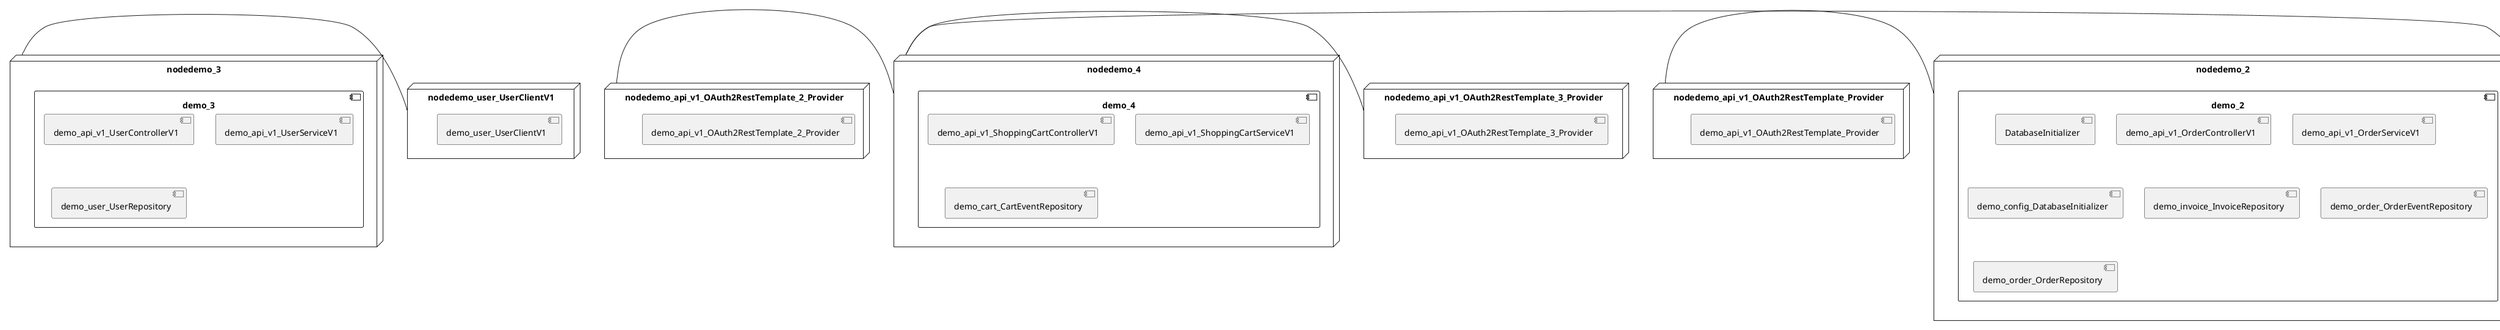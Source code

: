 @startuml
skinparam fixCircleLabelOverlapping true
skinparam componentStyle uml2
node nodedemo {
component demo {
[demo_UserController] [[kbastani-spring-cloud-event-sourcing-example.system#_WApMdNXeEe6Jof3jIWf4MQ]]
[demo_UserRepository] [[kbastani-spring-cloud-event-sourcing-example.system#_WApMdNXeEe6Jof3jIWf4MQ]]
[demo_UserService] [[kbastani-spring-cloud-event-sourcing-example.system#_WApMdNXeEe6Jof3jIWf4MQ]]
[demo_login_UserController] [[kbastani-spring-cloud-event-sourcing-example.system#_WApMdNXeEe6Jof3jIWf4MQ]]
}
}
node nodedemo_2 {
component demo_2 {
[DatabaseInitializer] [[kbastani-spring-cloud-event-sourcing-example.system#_WApMdNXeEe6Jof3jIWf4MQ]]
[demo_api_v1_OrderControllerV1] [[kbastani-spring-cloud-event-sourcing-example.system#_WApMdNXeEe6Jof3jIWf4MQ]]
[demo_api_v1_OrderServiceV1] [[kbastani-spring-cloud-event-sourcing-example.system#_WApMdNXeEe6Jof3jIWf4MQ]]
[demo_config_DatabaseInitializer] [[kbastani-spring-cloud-event-sourcing-example.system#_WApMdNXeEe6Jof3jIWf4MQ]]
[demo_invoice_InvoiceRepository] [[kbastani-spring-cloud-event-sourcing-example.system#_WApMdNXeEe6Jof3jIWf4MQ]]
[demo_order_OrderEventRepository] [[kbastani-spring-cloud-event-sourcing-example.system#_WApMdNXeEe6Jof3jIWf4MQ]]
[demo_order_OrderRepository] [[kbastani-spring-cloud-event-sourcing-example.system#_WApMdNXeEe6Jof3jIWf4MQ]]
}
}
node nodedemo_3 {
component demo_3 {
[demo_api_v1_UserControllerV1] [[kbastani-spring-cloud-event-sourcing-example.system#_WApMdNXeEe6Jof3jIWf4MQ]]
[demo_api_v1_UserServiceV1] [[kbastani-spring-cloud-event-sourcing-example.system#_WApMdNXeEe6Jof3jIWf4MQ]]
[demo_user_UserRepository] [[kbastani-spring-cloud-event-sourcing-example.system#_WApMdNXeEe6Jof3jIWf4MQ]]
}
}
node nodedemo_4 {
component demo_4 {
[demo_api_v1_ShoppingCartControllerV1] [[kbastani-spring-cloud-event-sourcing-example.system#_WApMdNXeEe6Jof3jIWf4MQ]]
[demo_api_v1_ShoppingCartServiceV1] [[kbastani-spring-cloud-event-sourcing-example.system#_WApMdNXeEe6Jof3jIWf4MQ]]
[demo_cart_CartEventRepository] [[kbastani-spring-cloud-event-sourcing-example.system#_WApMdNXeEe6Jof3jIWf4MQ]]
}
}
node nodedemo_5 {
component demo_5 {
[demo_account_AccountRepository] [[kbastani-spring-cloud-event-sourcing-example.system#_WApMdNXeEe6Jof3jIWf4MQ]]
[demo_api_v1_AccountControllerV1] [[kbastani-spring-cloud-event-sourcing-example.system#_WApMdNXeEe6Jof3jIWf4MQ]]
[demo_api_v1_AccountServiceV1] [[kbastani-spring-cloud-event-sourcing-example.system#_WApMdNXeEe6Jof3jIWf4MQ]]
}
}
node nodedemo_6 {
component demo_6 {
[demo_api_v1_CatalogControllerV1] [[kbastani-spring-cloud-event-sourcing-example.system#_WApMdNXeEe6Jof3jIWf4MQ]]
[demo_api_v1_CatalogServiceV1] [[kbastani-spring-cloud-event-sourcing-example.system#_WApMdNXeEe6Jof3jIWf4MQ]]
[demo_catalog_CatalogInfoRepository] [[kbastani-spring-cloud-event-sourcing-example.system#_WApMdNXeEe6Jof3jIWf4MQ]]
}
}
node nodedemo_7 {
component demo_7 {
}
}
node nodedemo_v1 {
component demo_v1 {
[demo_v1_InventoryControllerV1] [[kbastani-spring-cloud-event-sourcing-example.system#_WApMdNXeEe6Jof3jIWf4MQ]]
[demo_v1_InventoryServiceV1] [[kbastani-spring-cloud-event-sourcing-example.system#_WApMdNXeEe6Jof3jIWf4MQ]]
}
}
node nodedemo_api_v1_OAuth2RestTemplate_2_Provider {
[demo_api_v1_OAuth2RestTemplate_2_Provider] [[kbastani-spring-cloud-event-sourcing-example.system#_WApMdNXeEe6Jof3jIWf4MQ]]
}
node nodedemo_api_v1_OAuth2RestTemplate_3_Provider {
[demo_api_v1_OAuth2RestTemplate_3_Provider] [[kbastani-spring-cloud-event-sourcing-example.system#_WApMdNXeEe6Jof3jIWf4MQ]]
}
node nodedemo_api_v1_OAuth2RestTemplate_Provider {
[demo_api_v1_OAuth2RestTemplate_Provider] [[kbastani-spring-cloud-event-sourcing-example.system#_WApMdNXeEe6Jof3jIWf4MQ]]
}
node nodedemo_api_v1_RestTemplate_2_Provider {
[demo_api_v1_RestTemplate_2_Provider] [[kbastani-spring-cloud-event-sourcing-example.system#_WApMdNXeEe6Jof3jIWf4MQ]]
}
node nodedemo_api_v1_RestTemplate_Provider {
[demo_api_v1_RestTemplate_Provider] [[kbastani-spring-cloud-event-sourcing-example.system#_WApMdNXeEe6Jof3jIWf4MQ]]
}
node nodedemo_inventory_InventoryRepository_Provider {
[demo_inventory_InventoryRepository_Provider] [[kbastani-spring-cloud-event-sourcing-example.system#_WApMdNXeEe6Jof3jIWf4MQ]]
}
node nodedemo_login_AuthenticationManager_Provider {
[demo_login_AuthenticationManager_Provider] [[kbastani-spring-cloud-event-sourcing-example.system#_WApMdNXeEe6Jof3jIWf4MQ]]
}
node nodedemo_login_ClientDetailsService_Provider {
[demo_login_ClientDetailsService_Provider] [[kbastani-spring-cloud-event-sourcing-example.system#_WApMdNXeEe6Jof3jIWf4MQ]]
}
node nodedemo_login_HttpSessionSecurityContextRepository_Provider {
[demo_login_HttpSessionSecurityContextRepository_Provider] [[kbastani-spring-cloud-event-sourcing-example.system#_WApMdNXeEe6Jof3jIWf4MQ]]
}
node nodedemo_login_LoginController {
[demo_login_LoginController] [[kbastani-spring-cloud-event-sourcing-example.system#_WApMdNXeEe6Jof3jIWf4MQ]]
}
node nodedemo_product_ProductRepository_Provider {
[demo_product_ProductRepository_Provider] [[kbastani-spring-cloud-event-sourcing-example.system#_WApMdNXeEe6Jof3jIWf4MQ]]
}
node nodedemo_user_UserClientV1 {
[demo_user_UserClientV1] [[kbastani-spring-cloud-event-sourcing-example.system#_WApMdNXeEe6Jof3jIWf4MQ]]
}
node nodedemo_v1_Session_Provider {
[demo_v1_Session_Provider] [[kbastani-spring-cloud-event-sourcing-example.system#_WApMdNXeEe6Jof3jIWf4MQ]]
}
[nodedemo_3] - [nodedemo_user_UserClientV1]
[nodedemo_api_v1_OAuth2RestTemplate_2_Provider] - [nodedemo_4]
[nodedemo_api_v1_OAuth2RestTemplate_3_Provider] - [nodedemo_4]
[nodedemo_api_v1_OAuth2RestTemplate_Provider] - [nodedemo_2]
[nodedemo_api_v1_RestTemplate_2_Provider] - [nodedemo_4]
[nodedemo_api_v1_RestTemplate_Provider] - [nodedemo_6]
[nodedemo_inventory_InventoryRepository_Provider] - [nodedemo_v1]
[nodedemo_login_AuthenticationManager_Provider] - [nodedemo_login_LoginController]
[nodedemo_login_ClientDetailsService_Provider] - [nodedemo_login_LoginController]
[nodedemo_login_HttpSessionSecurityContextRepository_Provider] - [nodedemo_login_LoginController]
[nodedemo_product_ProductRepository_Provider] - [nodedemo_v1]
[nodedemo_v1_Session_Provider] - [nodedemo_v1]

@enduml
